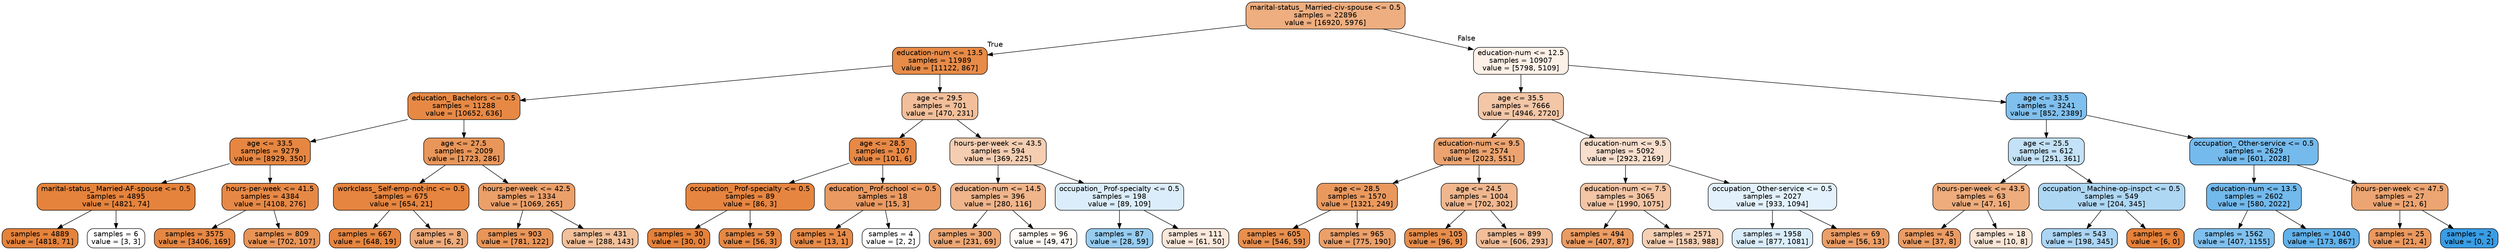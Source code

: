 digraph Tree {
node [shape=box, style="filled, rounded", color="black", fontname="helvetica"] ;
edge [fontname="helvetica"] ;
0 [label="marital-status_ Married-civ-spouse <= 0.5\nsamples = 22896\nvalue = [16920, 5976]", fillcolor="#eeae7f"] ;
1 [label="education-num <= 13.5\nsamples = 11989\nvalue = [11122, 867]", fillcolor="#e78b48"] ;
0 -> 1 [labeldistance=2.5, labelangle=45, headlabel="True"] ;
2 [label="education_ Bachelors <= 0.5\nsamples = 11288\nvalue = [10652, 636]", fillcolor="#e78945"] ;
1 -> 2 ;
3 [label="age <= 33.5\nsamples = 9279\nvalue = [8929, 350]", fillcolor="#e68641"] ;
2 -> 3 ;
4 [label="marital-status_ Married-AF-spouse <= 0.5\nsamples = 4895\nvalue = [4821, 74]", fillcolor="#e5833c"] ;
3 -> 4 ;
5 [label="samples = 4889\nvalue = [4818, 71]", fillcolor="#e5833c"] ;
4 -> 5 ;
6 [label="samples = 6\nvalue = [3, 3]", fillcolor="#ffffff"] ;
4 -> 6 ;
7 [label="hours-per-week <= 41.5\nsamples = 4384\nvalue = [4108, 276]", fillcolor="#e78946"] ;
3 -> 7 ;
8 [label="samples = 3575\nvalue = [3406, 169]", fillcolor="#e68743"] ;
7 -> 8 ;
9 [label="samples = 809\nvalue = [702, 107]", fillcolor="#e99457"] ;
7 -> 9 ;
10 [label="age <= 27.5\nsamples = 2009\nvalue = [1723, 286]", fillcolor="#e9965a"] ;
2 -> 10 ;
11 [label="workclass_ Self-emp-not-inc <= 0.5\nsamples = 675\nvalue = [654, 21]", fillcolor="#e6853f"] ;
10 -> 11 ;
12 [label="samples = 667\nvalue = [648, 19]", fillcolor="#e6853f"] ;
11 -> 12 ;
13 [label="samples = 8\nvalue = [6, 2]", fillcolor="#eeab7b"] ;
11 -> 13 ;
14 [label="hours-per-week <= 42.5\nsamples = 1334\nvalue = [1069, 265]", fillcolor="#eba06a"] ;
10 -> 14 ;
15 [label="samples = 903\nvalue = [781, 122]", fillcolor="#e99558"] ;
14 -> 15 ;
16 [label="samples = 431\nvalue = [288, 143]", fillcolor="#f2c09b"] ;
14 -> 16 ;
17 [label="age <= 29.5\nsamples = 701\nvalue = [470, 231]", fillcolor="#f2bf9a"] ;
1 -> 17 ;
18 [label="age <= 28.5\nsamples = 107\nvalue = [101, 6]", fillcolor="#e78845"] ;
17 -> 18 ;
19 [label="occupation_ Prof-specialty <= 0.5\nsamples = 89\nvalue = [86, 3]", fillcolor="#e68540"] ;
18 -> 19 ;
20 [label="samples = 30\nvalue = [30, 0]", fillcolor="#e58139"] ;
19 -> 20 ;
21 [label="samples = 59\nvalue = [56, 3]", fillcolor="#e68844"] ;
19 -> 21 ;
22 [label="education_ Prof-school <= 0.5\nsamples = 18\nvalue = [15, 3]", fillcolor="#ea9a61"] ;
18 -> 22 ;
23 [label="samples = 14\nvalue = [13, 1]", fillcolor="#e78b48"] ;
22 -> 23 ;
24 [label="samples = 4\nvalue = [2, 2]", fillcolor="#ffffff"] ;
22 -> 24 ;
25 [label="hours-per-week <= 43.5\nsamples = 594\nvalue = [369, 225]", fillcolor="#f5ceb2"] ;
17 -> 25 ;
26 [label="education-num <= 14.5\nsamples = 396\nvalue = [280, 116]", fillcolor="#f0b58b"] ;
25 -> 26 ;
27 [label="samples = 300\nvalue = [231, 69]", fillcolor="#eda774"] ;
26 -> 27 ;
28 [label="samples = 96\nvalue = [49, 47]", fillcolor="#fefaf7"] ;
26 -> 28 ;
29 [label="occupation_ Prof-specialty <= 0.5\nsamples = 198\nvalue = [89, 109]", fillcolor="#dbedfa"] ;
25 -> 29 ;
30 [label="samples = 87\nvalue = [28, 59]", fillcolor="#97ccf1"] ;
29 -> 30 ;
31 [label="samples = 111\nvalue = [61, 50]", fillcolor="#fae8db"] ;
29 -> 31 ;
32 [label="education-num <= 12.5\nsamples = 10907\nvalue = [5798, 5109]", fillcolor="#fcf0e7"] ;
0 -> 32 [labeldistance=2.5, labelangle=-45, headlabel="False"] ;
33 [label="age <= 35.5\nsamples = 7666\nvalue = [4946, 2720]", fillcolor="#f3c6a6"] ;
32 -> 33 ;
34 [label="education-num <= 9.5\nsamples = 2574\nvalue = [2023, 551]", fillcolor="#eca36f"] ;
33 -> 34 ;
35 [label="age <= 28.5\nsamples = 1570\nvalue = [1321, 249]", fillcolor="#ea995e"] ;
34 -> 35 ;
36 [label="samples = 605\nvalue = [546, 59]", fillcolor="#e88f4e"] ;
35 -> 36 ;
37 [label="samples = 965\nvalue = [775, 190]", fillcolor="#eba06a"] ;
35 -> 37 ;
38 [label="age <= 24.5\nsamples = 1004\nvalue = [702, 302]", fillcolor="#f0b78e"] ;
34 -> 38 ;
39 [label="samples = 105\nvalue = [96, 9]", fillcolor="#e78d4c"] ;
38 -> 39 ;
40 [label="samples = 899\nvalue = [606, 293]", fillcolor="#f2be99"] ;
38 -> 40 ;
41 [label="education-num <= 9.5\nsamples = 5092\nvalue = [2923, 2169]", fillcolor="#f8decc"] ;
33 -> 41 ;
42 [label="education-num <= 7.5\nsamples = 3065\nvalue = [1990, 1075]", fillcolor="#f3c5a4"] ;
41 -> 42 ;
43 [label="samples = 494\nvalue = [407, 87]", fillcolor="#eb9c63"] ;
42 -> 43 ;
44 [label="samples = 2571\nvalue = [1583, 988]", fillcolor="#f5d0b5"] ;
42 -> 44 ;
45 [label="occupation_ Other-service <= 0.5\nsamples = 2027\nvalue = [933, 1094]", fillcolor="#e2f1fb"] ;
41 -> 45 ;
46 [label="samples = 1958\nvalue = [877, 1081]", fillcolor="#daedfa"] ;
45 -> 46 ;
47 [label="samples = 69\nvalue = [56, 13]", fillcolor="#eb9e67"] ;
45 -> 47 ;
48 [label="age <= 33.5\nsamples = 3241\nvalue = [852, 2389]", fillcolor="#80c0ee"] ;
32 -> 48 ;
49 [label="age <= 25.5\nsamples = 612\nvalue = [251, 361]", fillcolor="#c3e1f7"] ;
48 -> 49 ;
50 [label="hours-per-week <= 43.5\nsamples = 63\nvalue = [47, 16]", fillcolor="#eeac7c"] ;
49 -> 50 ;
51 [label="samples = 45\nvalue = [37, 8]", fillcolor="#eb9c64"] ;
50 -> 51 ;
52 [label="samples = 18\nvalue = [10, 8]", fillcolor="#fae6d7"] ;
50 -> 52 ;
53 [label="occupation_ Machine-op-inspct <= 0.5\nsamples = 549\nvalue = [204, 345]", fillcolor="#aed7f4"] ;
49 -> 53 ;
54 [label="samples = 543\nvalue = [198, 345]", fillcolor="#abd5f4"] ;
53 -> 54 ;
55 [label="samples = 6\nvalue = [6, 0]", fillcolor="#e58139"] ;
53 -> 55 ;
56 [label="occupation_ Other-service <= 0.5\nsamples = 2629\nvalue = [601, 2028]", fillcolor="#74baed"] ;
48 -> 56 ;
57 [label="education-num <= 13.5\nsamples = 2602\nvalue = [580, 2022]", fillcolor="#72b9ec"] ;
56 -> 57 ;
58 [label="samples = 1562\nvalue = [407, 1155]", fillcolor="#7fc0ee"] ;
57 -> 58 ;
59 [label="samples = 1040\nvalue = [173, 867]", fillcolor="#61b1ea"] ;
57 -> 59 ;
60 [label="hours-per-week <= 47.5\nsamples = 27\nvalue = [21, 6]", fillcolor="#eca572"] ;
56 -> 60 ;
61 [label="samples = 25\nvalue = [21, 4]", fillcolor="#ea995f"] ;
60 -> 61 ;
62 [label="samples = 2\nvalue = [0, 2]", fillcolor="#399de5"] ;
60 -> 62 ;
}
